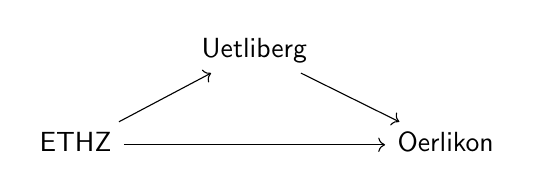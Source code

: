 \begin{tikzcd}
    &\mathsf{Uetliberg}\arrow{dr}&\\
    \mathsf{ETHZ}\arrow{rr}\arrow{ur}&&\mathsf{Oerlikon}
\end{tikzcd}